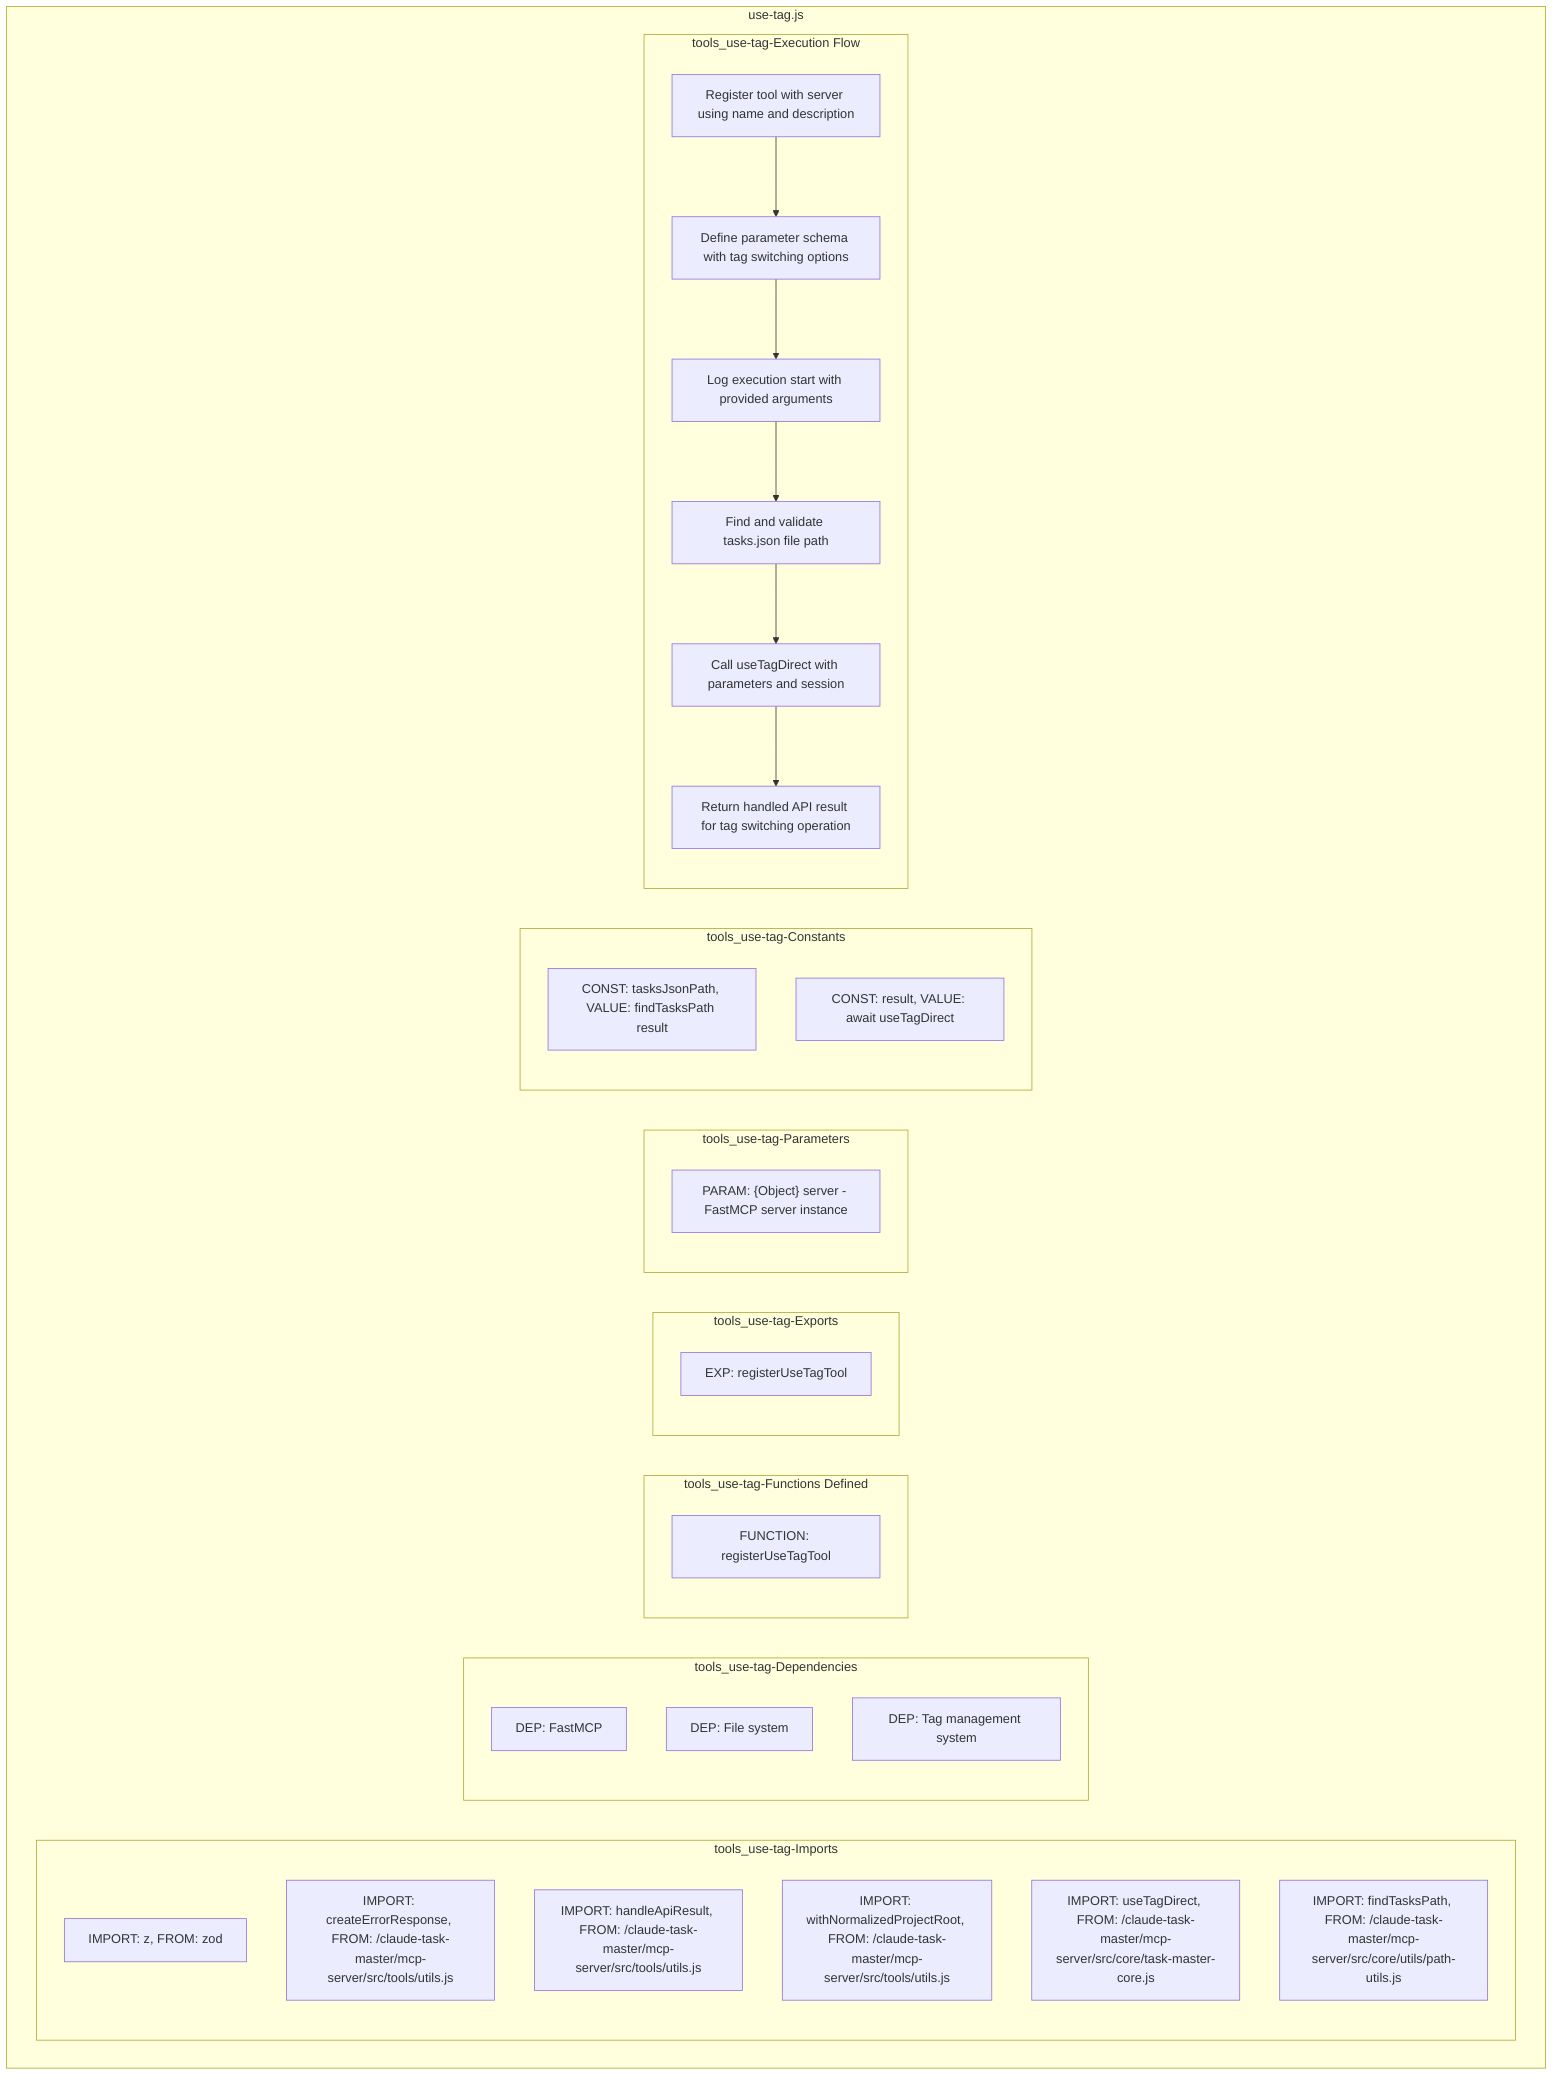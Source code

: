 flowchart TB
    subgraph tools_use-tag-Imports["tools_use-tag-Imports"]
        I1["IMPORT: z, FROM: zod"]
        I2["IMPORT: createErrorResponse, FROM: /claude-task-master/mcp-server/src/tools/utils.js"]
        I3["IMPORT: handleApiResult, FROM: /claude-task-master/mcp-server/src/tools/utils.js"]
        I4["IMPORT: withNormalizedProjectRoot, FROM: /claude-task-master/mcp-server/src/tools/utils.js"]
        I5["IMPORT: useTagDirect, FROM: /claude-task-master/mcp-server/src/core/task-master-core.js"]
        I6["IMPORT: findTasksPath, FROM: /claude-task-master/mcp-server/src/core/utils/path-utils.js"]
    end
    subgraph tools_use-tag-Dependencies["tools_use-tag-Dependencies"]
        D1["DEP: FastMCP"]
        D2["DEP: File system"]
        D3["DEP: Tag management system"]
    end
    subgraph tools_use-tag-FunctionsDefined["tools_use-tag-Functions Defined"]
        FU1["FUNCTION: registerUseTagTool"]
    end
    subgraph tools_use-tag-Exports["tools_use-tag-Exports"]
        E1["EXP: registerUseTagTool"]
    end
    subgraph tools_use-tag-Parameters["tools_use-tag-Parameters"]
        P1["PARAM: {Object} server - FastMCP server instance"]
    end
    subgraph tools_use-tag-Constants["tools_use-tag-Constants"]
        C1["CONST: tasksJsonPath, VALUE: findTasksPath result"]
        C2["CONST: result, VALUE: await useTagDirect"]
    end
    subgraph tools_use-tag-ExecutionFlow["tools_use-tag-Execution Flow"]
        FL1["Register tool with server using name and description"]
        FL2["Define parameter schema with tag switching options"]
        FL3["Log execution start with provided arguments"]
        FL4["Find and validate tasks.json file path"]
        FL5["Call useTagDirect with parameters and session"]
        FL6["Return handled API result for tag switching operation"]
    end
    subgraph tools_use-tag["use-tag.js"]
        tools_use-tag-Imports
        tools_use-tag-Dependencies
        tools_use-tag-FunctionsDefined
        tools_use-tag-Exports
        tools_use-tag-Parameters
        tools_use-tag-Constants
        tools_use-tag-ExecutionFlow
    end
    FL1 --> FL2
    FL2 --> FL3
    FL3 --> FL4
    FL4 --> FL5
    FL5 --> FL6